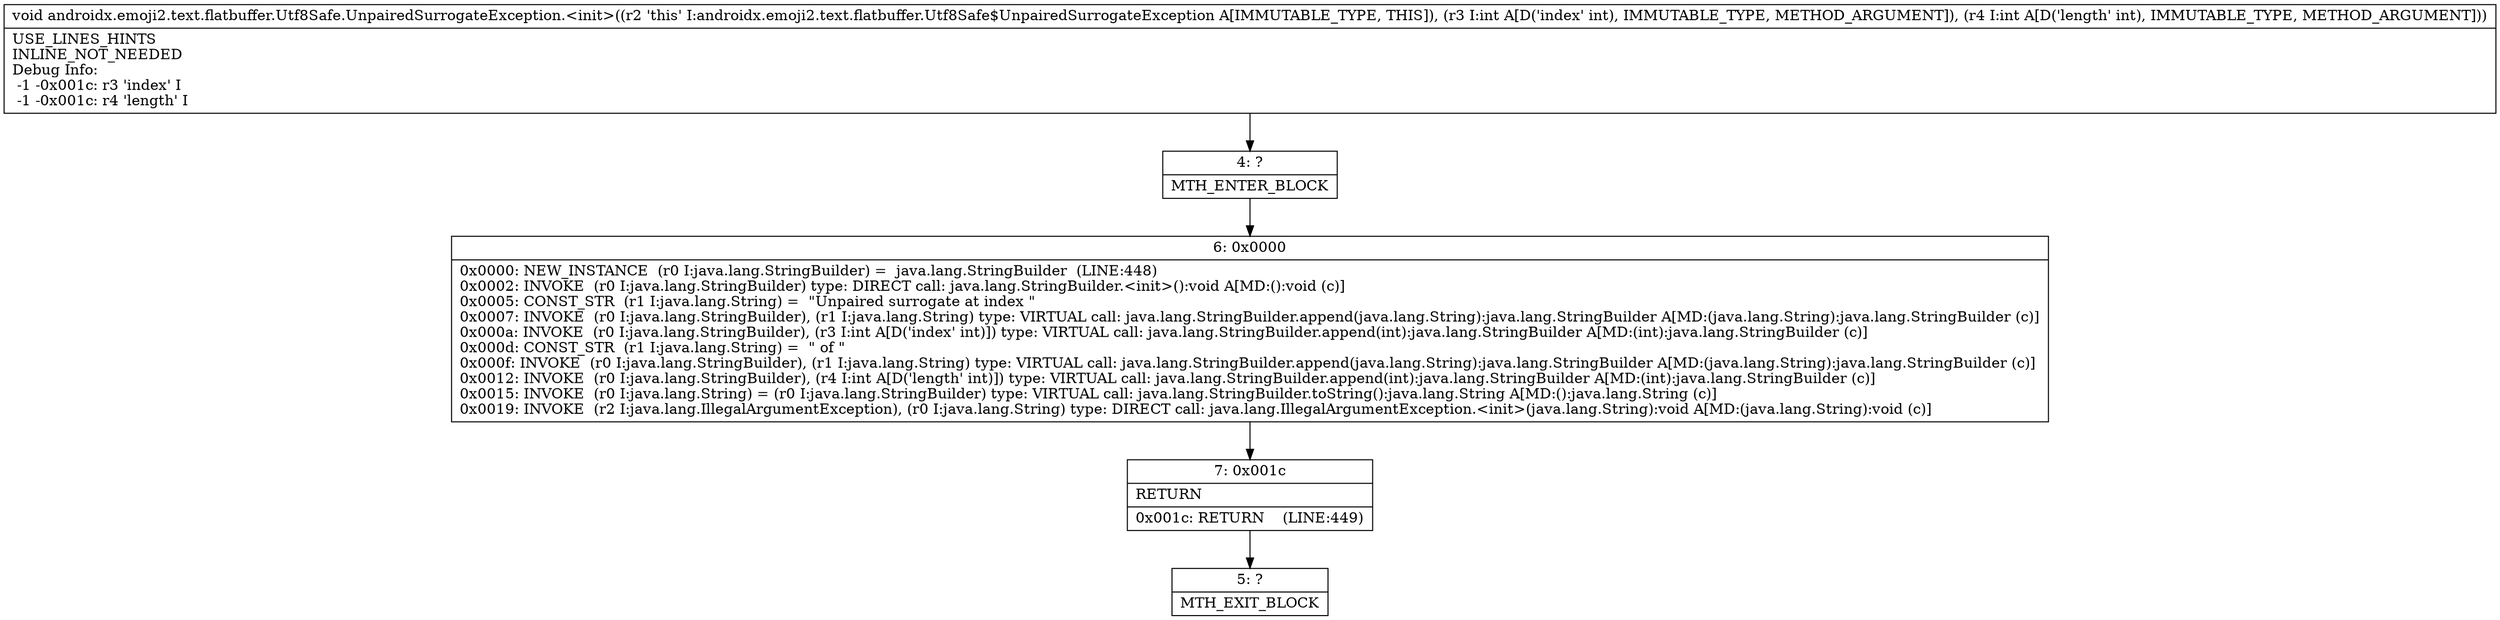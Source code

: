 digraph "CFG forandroidx.emoji2.text.flatbuffer.Utf8Safe.UnpairedSurrogateException.\<init\>(II)V" {
Node_4 [shape=record,label="{4\:\ ?|MTH_ENTER_BLOCK\l}"];
Node_6 [shape=record,label="{6\:\ 0x0000|0x0000: NEW_INSTANCE  (r0 I:java.lang.StringBuilder) =  java.lang.StringBuilder  (LINE:448)\l0x0002: INVOKE  (r0 I:java.lang.StringBuilder) type: DIRECT call: java.lang.StringBuilder.\<init\>():void A[MD:():void (c)]\l0x0005: CONST_STR  (r1 I:java.lang.String) =  \"Unpaired surrogate at index \" \l0x0007: INVOKE  (r0 I:java.lang.StringBuilder), (r1 I:java.lang.String) type: VIRTUAL call: java.lang.StringBuilder.append(java.lang.String):java.lang.StringBuilder A[MD:(java.lang.String):java.lang.StringBuilder (c)]\l0x000a: INVOKE  (r0 I:java.lang.StringBuilder), (r3 I:int A[D('index' int)]) type: VIRTUAL call: java.lang.StringBuilder.append(int):java.lang.StringBuilder A[MD:(int):java.lang.StringBuilder (c)]\l0x000d: CONST_STR  (r1 I:java.lang.String) =  \" of \" \l0x000f: INVOKE  (r0 I:java.lang.StringBuilder), (r1 I:java.lang.String) type: VIRTUAL call: java.lang.StringBuilder.append(java.lang.String):java.lang.StringBuilder A[MD:(java.lang.String):java.lang.StringBuilder (c)]\l0x0012: INVOKE  (r0 I:java.lang.StringBuilder), (r4 I:int A[D('length' int)]) type: VIRTUAL call: java.lang.StringBuilder.append(int):java.lang.StringBuilder A[MD:(int):java.lang.StringBuilder (c)]\l0x0015: INVOKE  (r0 I:java.lang.String) = (r0 I:java.lang.StringBuilder) type: VIRTUAL call: java.lang.StringBuilder.toString():java.lang.String A[MD:():java.lang.String (c)]\l0x0019: INVOKE  (r2 I:java.lang.IllegalArgumentException), (r0 I:java.lang.String) type: DIRECT call: java.lang.IllegalArgumentException.\<init\>(java.lang.String):void A[MD:(java.lang.String):void (c)]\l}"];
Node_7 [shape=record,label="{7\:\ 0x001c|RETURN\l|0x001c: RETURN    (LINE:449)\l}"];
Node_5 [shape=record,label="{5\:\ ?|MTH_EXIT_BLOCK\l}"];
MethodNode[shape=record,label="{void androidx.emoji2.text.flatbuffer.Utf8Safe.UnpairedSurrogateException.\<init\>((r2 'this' I:androidx.emoji2.text.flatbuffer.Utf8Safe$UnpairedSurrogateException A[IMMUTABLE_TYPE, THIS]), (r3 I:int A[D('index' int), IMMUTABLE_TYPE, METHOD_ARGUMENT]), (r4 I:int A[D('length' int), IMMUTABLE_TYPE, METHOD_ARGUMENT]))  | USE_LINES_HINTS\lINLINE_NOT_NEEDED\lDebug Info:\l  \-1 \-0x001c: r3 'index' I\l  \-1 \-0x001c: r4 'length' I\l}"];
MethodNode -> Node_4;Node_4 -> Node_6;
Node_6 -> Node_7;
Node_7 -> Node_5;
}

